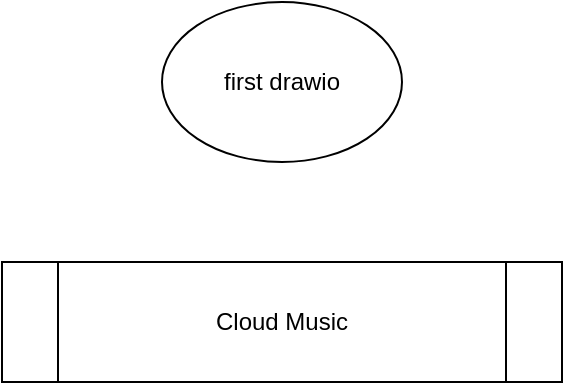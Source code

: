 <mxfile version="14.9.3" type="github">

  <diagram id="XAcjYtUhG0_xvs0wVYZy" name="Page-1">

    <mxGraphModel dx="1298" dy="834" grid="1" gridSize="10" guides="1" tooltips="1" connect="1" arrows="1" fold="1" page="1" pageScale="1" pageWidth="827" pageHeight="1169" math="0" shadow="0">

      <root>

        <mxCell id="0" />

        <mxCell id="1" parent="0" />

        <mxCell id="OO-57k48xFIkZPOCTYA1-1" value="first drawio" style="ellipse;whiteSpace=wrap;html=1;" vertex="1" parent="1">

          <mxGeometry x="330" y="160" width="120" height="80" as="geometry" />

        </mxCell>

        <mxCell id="OO-57k48xFIkZPOCTYA1-2" value="Cloud Music" style="shape=process;whiteSpace=wrap;html=1;backgroundOutline=1;" vertex="1" parent="1">

          <mxGeometry x="250" y="290" width="280" height="60" as="geometry" />

        </mxCell>

      </root>

    </mxGraphModel>

  </diagram>

</mxfile>
